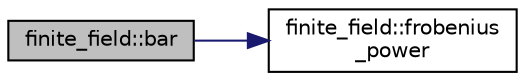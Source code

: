digraph "finite_field::bar"
{
  edge [fontname="Helvetica",fontsize="10",labelfontname="Helvetica",labelfontsize="10"];
  node [fontname="Helvetica",fontsize="10",shape=record];
  rankdir="LR";
  Node1752 [label="finite_field::bar",height=0.2,width=0.4,color="black", fillcolor="grey75", style="filled", fontcolor="black"];
  Node1752 -> Node1753 [color="midnightblue",fontsize="10",style="solid",fontname="Helvetica"];
  Node1753 [label="finite_field::frobenius\l_power",height=0.2,width=0.4,color="black", fillcolor="white", style="filled",URL="$df/d5a/classfinite__field.html#aec23e43aaefc0ed601cdfa3139496a92"];
}
